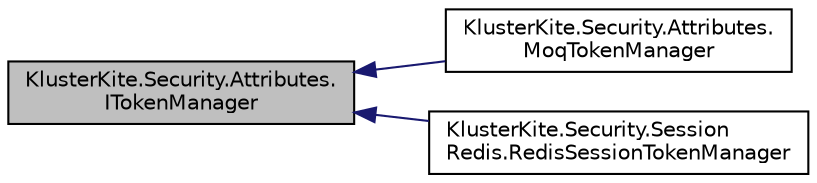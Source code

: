 digraph "KlusterKite.Security.Attributes.ITokenManager"
{
  edge [fontname="Helvetica",fontsize="10",labelfontname="Helvetica",labelfontsize="10"];
  node [fontname="Helvetica",fontsize="10",shape=record];
  rankdir="LR";
  Node0 [label="KlusterKite.Security.Attributes.\lITokenManager",height=0.2,width=0.4,color="black", fillcolor="grey75", style="filled", fontcolor="black"];
  Node0 -> Node1 [dir="back",color="midnightblue",fontsize="10",style="solid",fontname="Helvetica"];
  Node1 [label="KlusterKite.Security.Attributes.\lMoqTokenManager",height=0.2,width=0.4,color="black", fillcolor="white", style="filled",URL="$class_kluster_kite_1_1_security_1_1_attributes_1_1_moq_token_manager.html",tooltip="Token manager for test purposes "];
  Node0 -> Node2 [dir="back",color="midnightblue",fontsize="10",style="solid",fontname="Helvetica"];
  Node2 [label="KlusterKite.Security.Session\lRedis.RedisSessionTokenManager",height=0.2,width=0.4,color="black", fillcolor="white", style="filled",URL="$class_kluster_kite_1_1_security_1_1_session_redis_1_1_redis_session_token_manager.html",tooltip="Redis based token manager "];
}
